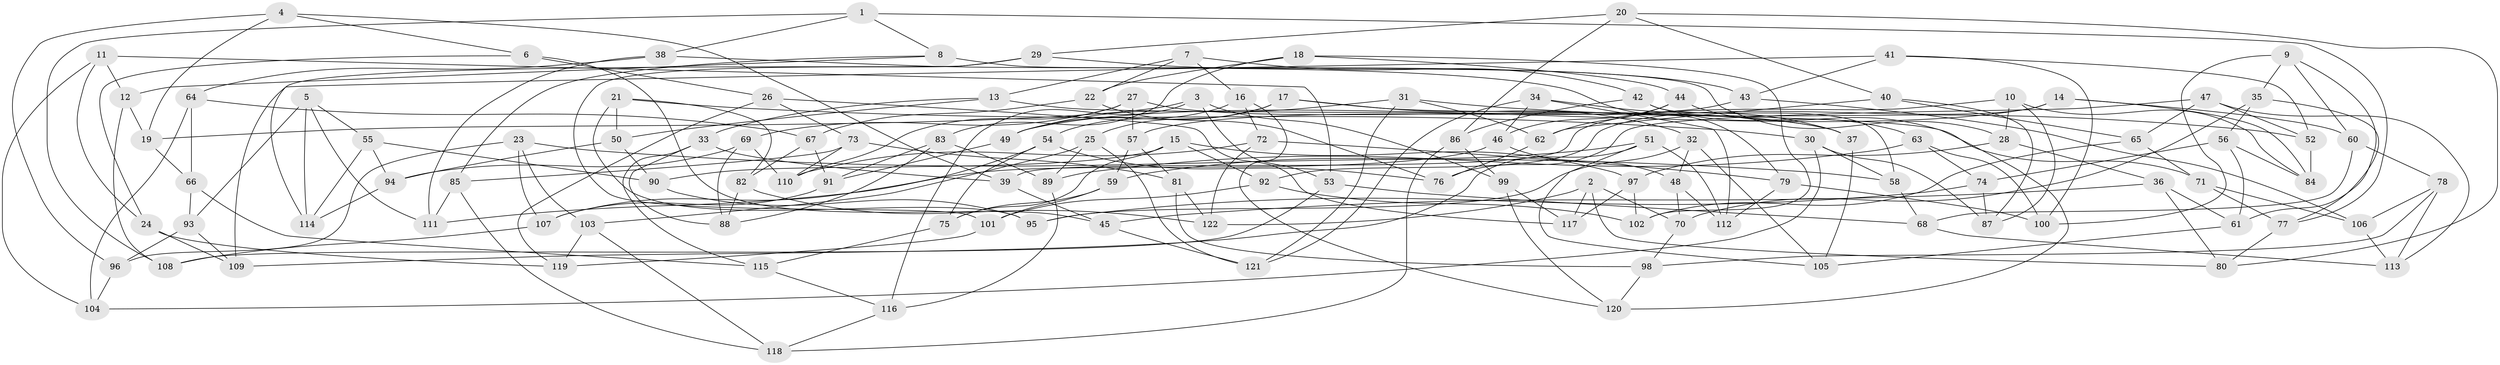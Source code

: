 // coarse degree distribution, {4: 0.5581395348837209, 6: 0.27906976744186046, 5: 0.11627906976744186, 3: 0.046511627906976744}
// Generated by graph-tools (version 1.1) at 2025/38/03/04/25 23:38:07]
// undirected, 122 vertices, 244 edges
graph export_dot {
  node [color=gray90,style=filled];
  1;
  2;
  3;
  4;
  5;
  6;
  7;
  8;
  9;
  10;
  11;
  12;
  13;
  14;
  15;
  16;
  17;
  18;
  19;
  20;
  21;
  22;
  23;
  24;
  25;
  26;
  27;
  28;
  29;
  30;
  31;
  32;
  33;
  34;
  35;
  36;
  37;
  38;
  39;
  40;
  41;
  42;
  43;
  44;
  45;
  46;
  47;
  48;
  49;
  50;
  51;
  52;
  53;
  54;
  55;
  56;
  57;
  58;
  59;
  60;
  61;
  62;
  63;
  64;
  65;
  66;
  67;
  68;
  69;
  70;
  71;
  72;
  73;
  74;
  75;
  76;
  77;
  78;
  79;
  80;
  81;
  82;
  83;
  84;
  85;
  86;
  87;
  88;
  89;
  90;
  91;
  92;
  93;
  94;
  95;
  96;
  97;
  98;
  99;
  100;
  101;
  102;
  103;
  104;
  105;
  106;
  107;
  108;
  109;
  110;
  111;
  112;
  113;
  114;
  115;
  116;
  117;
  118;
  119;
  120;
  121;
  122;
  1 -- 77;
  1 -- 38;
  1 -- 8;
  1 -- 108;
  2 -- 117;
  2 -- 122;
  2 -- 70;
  2 -- 80;
  3 -- 19;
  3 -- 99;
  3 -- 116;
  3 -- 53;
  4 -- 19;
  4 -- 96;
  4 -- 6;
  4 -- 39;
  5 -- 93;
  5 -- 114;
  5 -- 111;
  5 -- 55;
  6 -- 45;
  6 -- 26;
  6 -- 24;
  7 -- 22;
  7 -- 16;
  7 -- 13;
  7 -- 42;
  8 -- 12;
  8 -- 28;
  8 -- 85;
  9 -- 61;
  9 -- 60;
  9 -- 35;
  9 -- 100;
  10 -- 87;
  10 -- 39;
  10 -- 28;
  10 -- 84;
  11 -- 24;
  11 -- 53;
  11 -- 12;
  11 -- 104;
  12 -- 19;
  12 -- 108;
  13 -- 71;
  13 -- 33;
  13 -- 50;
  14 -- 60;
  14 -- 84;
  14 -- 92;
  14 -- 49;
  15 -- 90;
  15 -- 75;
  15 -- 97;
  15 -- 92;
  16 -- 72;
  16 -- 120;
  16 -- 54;
  17 -- 32;
  17 -- 37;
  17 -- 25;
  17 -- 49;
  18 -- 22;
  18 -- 44;
  18 -- 102;
  18 -- 83;
  19 -- 66;
  20 -- 29;
  20 -- 40;
  20 -- 80;
  20 -- 86;
  21 -- 30;
  21 -- 82;
  21 -- 95;
  21 -- 50;
  22 -- 67;
  22 -- 76;
  23 -- 96;
  23 -- 107;
  23 -- 103;
  23 -- 58;
  24 -- 109;
  24 -- 119;
  25 -- 121;
  25 -- 89;
  25 -- 103;
  26 -- 119;
  26 -- 117;
  26 -- 73;
  27 -- 69;
  27 -- 37;
  27 -- 57;
  27 -- 110;
  28 -- 97;
  28 -- 36;
  29 -- 101;
  29 -- 43;
  29 -- 114;
  30 -- 58;
  30 -- 87;
  30 -- 104;
  31 -- 52;
  31 -- 62;
  31 -- 121;
  31 -- 49;
  32 -- 105;
  32 -- 95;
  32 -- 48;
  33 -- 115;
  33 -- 39;
  33 -- 88;
  34 -- 112;
  34 -- 46;
  34 -- 121;
  34 -- 37;
  35 -- 77;
  35 -- 70;
  35 -- 56;
  36 -- 45;
  36 -- 80;
  36 -- 61;
  37 -- 105;
  38 -- 64;
  38 -- 111;
  38 -- 79;
  39 -- 45;
  40 -- 62;
  40 -- 65;
  40 -- 87;
  41 -- 43;
  41 -- 52;
  41 -- 109;
  41 -- 100;
  42 -- 58;
  42 -- 86;
  42 -- 63;
  43 -- 57;
  43 -- 106;
  44 -- 120;
  44 -- 62;
  44 -- 46;
  45 -- 121;
  46 -- 48;
  46 -- 111;
  47 -- 52;
  47 -- 65;
  47 -- 113;
  47 -- 76;
  48 -- 70;
  48 -- 112;
  49 -- 91;
  50 -- 90;
  50 -- 94;
  51 -- 59;
  51 -- 105;
  51 -- 112;
  51 -- 109;
  52 -- 84;
  53 -- 68;
  53 -- 108;
  54 -- 76;
  54 -- 107;
  54 -- 75;
  55 -- 94;
  55 -- 90;
  55 -- 114;
  56 -- 74;
  56 -- 61;
  56 -- 84;
  57 -- 81;
  57 -- 59;
  58 -- 68;
  59 -- 75;
  59 -- 101;
  60 -- 68;
  60 -- 78;
  61 -- 105;
  62 -- 76;
  63 -- 74;
  63 -- 100;
  63 -- 89;
  64 -- 104;
  64 -- 67;
  64 -- 66;
  65 -- 102;
  65 -- 71;
  66 -- 115;
  66 -- 93;
  67 -- 91;
  67 -- 82;
  68 -- 113;
  69 -- 94;
  69 -- 88;
  69 -- 110;
  70 -- 98;
  71 -- 106;
  71 -- 77;
  72 -- 122;
  72 -- 79;
  72 -- 110;
  73 -- 110;
  73 -- 85;
  73 -- 81;
  74 -- 87;
  74 -- 95;
  75 -- 115;
  77 -- 80;
  78 -- 113;
  78 -- 98;
  78 -- 106;
  79 -- 100;
  79 -- 112;
  81 -- 98;
  81 -- 122;
  82 -- 122;
  82 -- 88;
  83 -- 89;
  83 -- 88;
  83 -- 91;
  85 -- 111;
  85 -- 118;
  86 -- 99;
  86 -- 118;
  89 -- 116;
  90 -- 95;
  91 -- 107;
  92 -- 101;
  92 -- 102;
  93 -- 96;
  93 -- 109;
  94 -- 114;
  96 -- 104;
  97 -- 102;
  97 -- 117;
  98 -- 120;
  99 -- 117;
  99 -- 120;
  101 -- 119;
  103 -- 118;
  103 -- 119;
  106 -- 113;
  107 -- 108;
  115 -- 116;
  116 -- 118;
}
